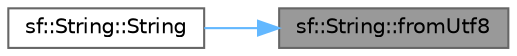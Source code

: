 digraph "sf::String::fromUtf8"
{
 // LATEX_PDF_SIZE
  bgcolor="transparent";
  edge [fontname=Helvetica,fontsize=10,labelfontname=Helvetica,labelfontsize=10];
  node [fontname=Helvetica,fontsize=10,shape=box,height=0.2,width=0.4];
  rankdir="RL";
  Node1 [id="Node000001",label="sf::String::fromUtf8",height=0.2,width=0.4,color="gray40", fillcolor="grey60", style="filled", fontcolor="black",tooltip="Create a new sf::String from a UTF-8 encoded string."];
  Node1 -> Node2 [id="edge1_Node000001_Node000002",dir="back",color="steelblue1",style="solid",tooltip=" "];
  Node2 [id="Node000002",label="sf::String::String",height=0.2,width=0.4,color="grey40", fillcolor="white", style="filled",URL="$classsf_1_1_string.html#af862594d3c4070d8ddbf08cf8dce4f59",tooltip="Copy constructor."];
}

